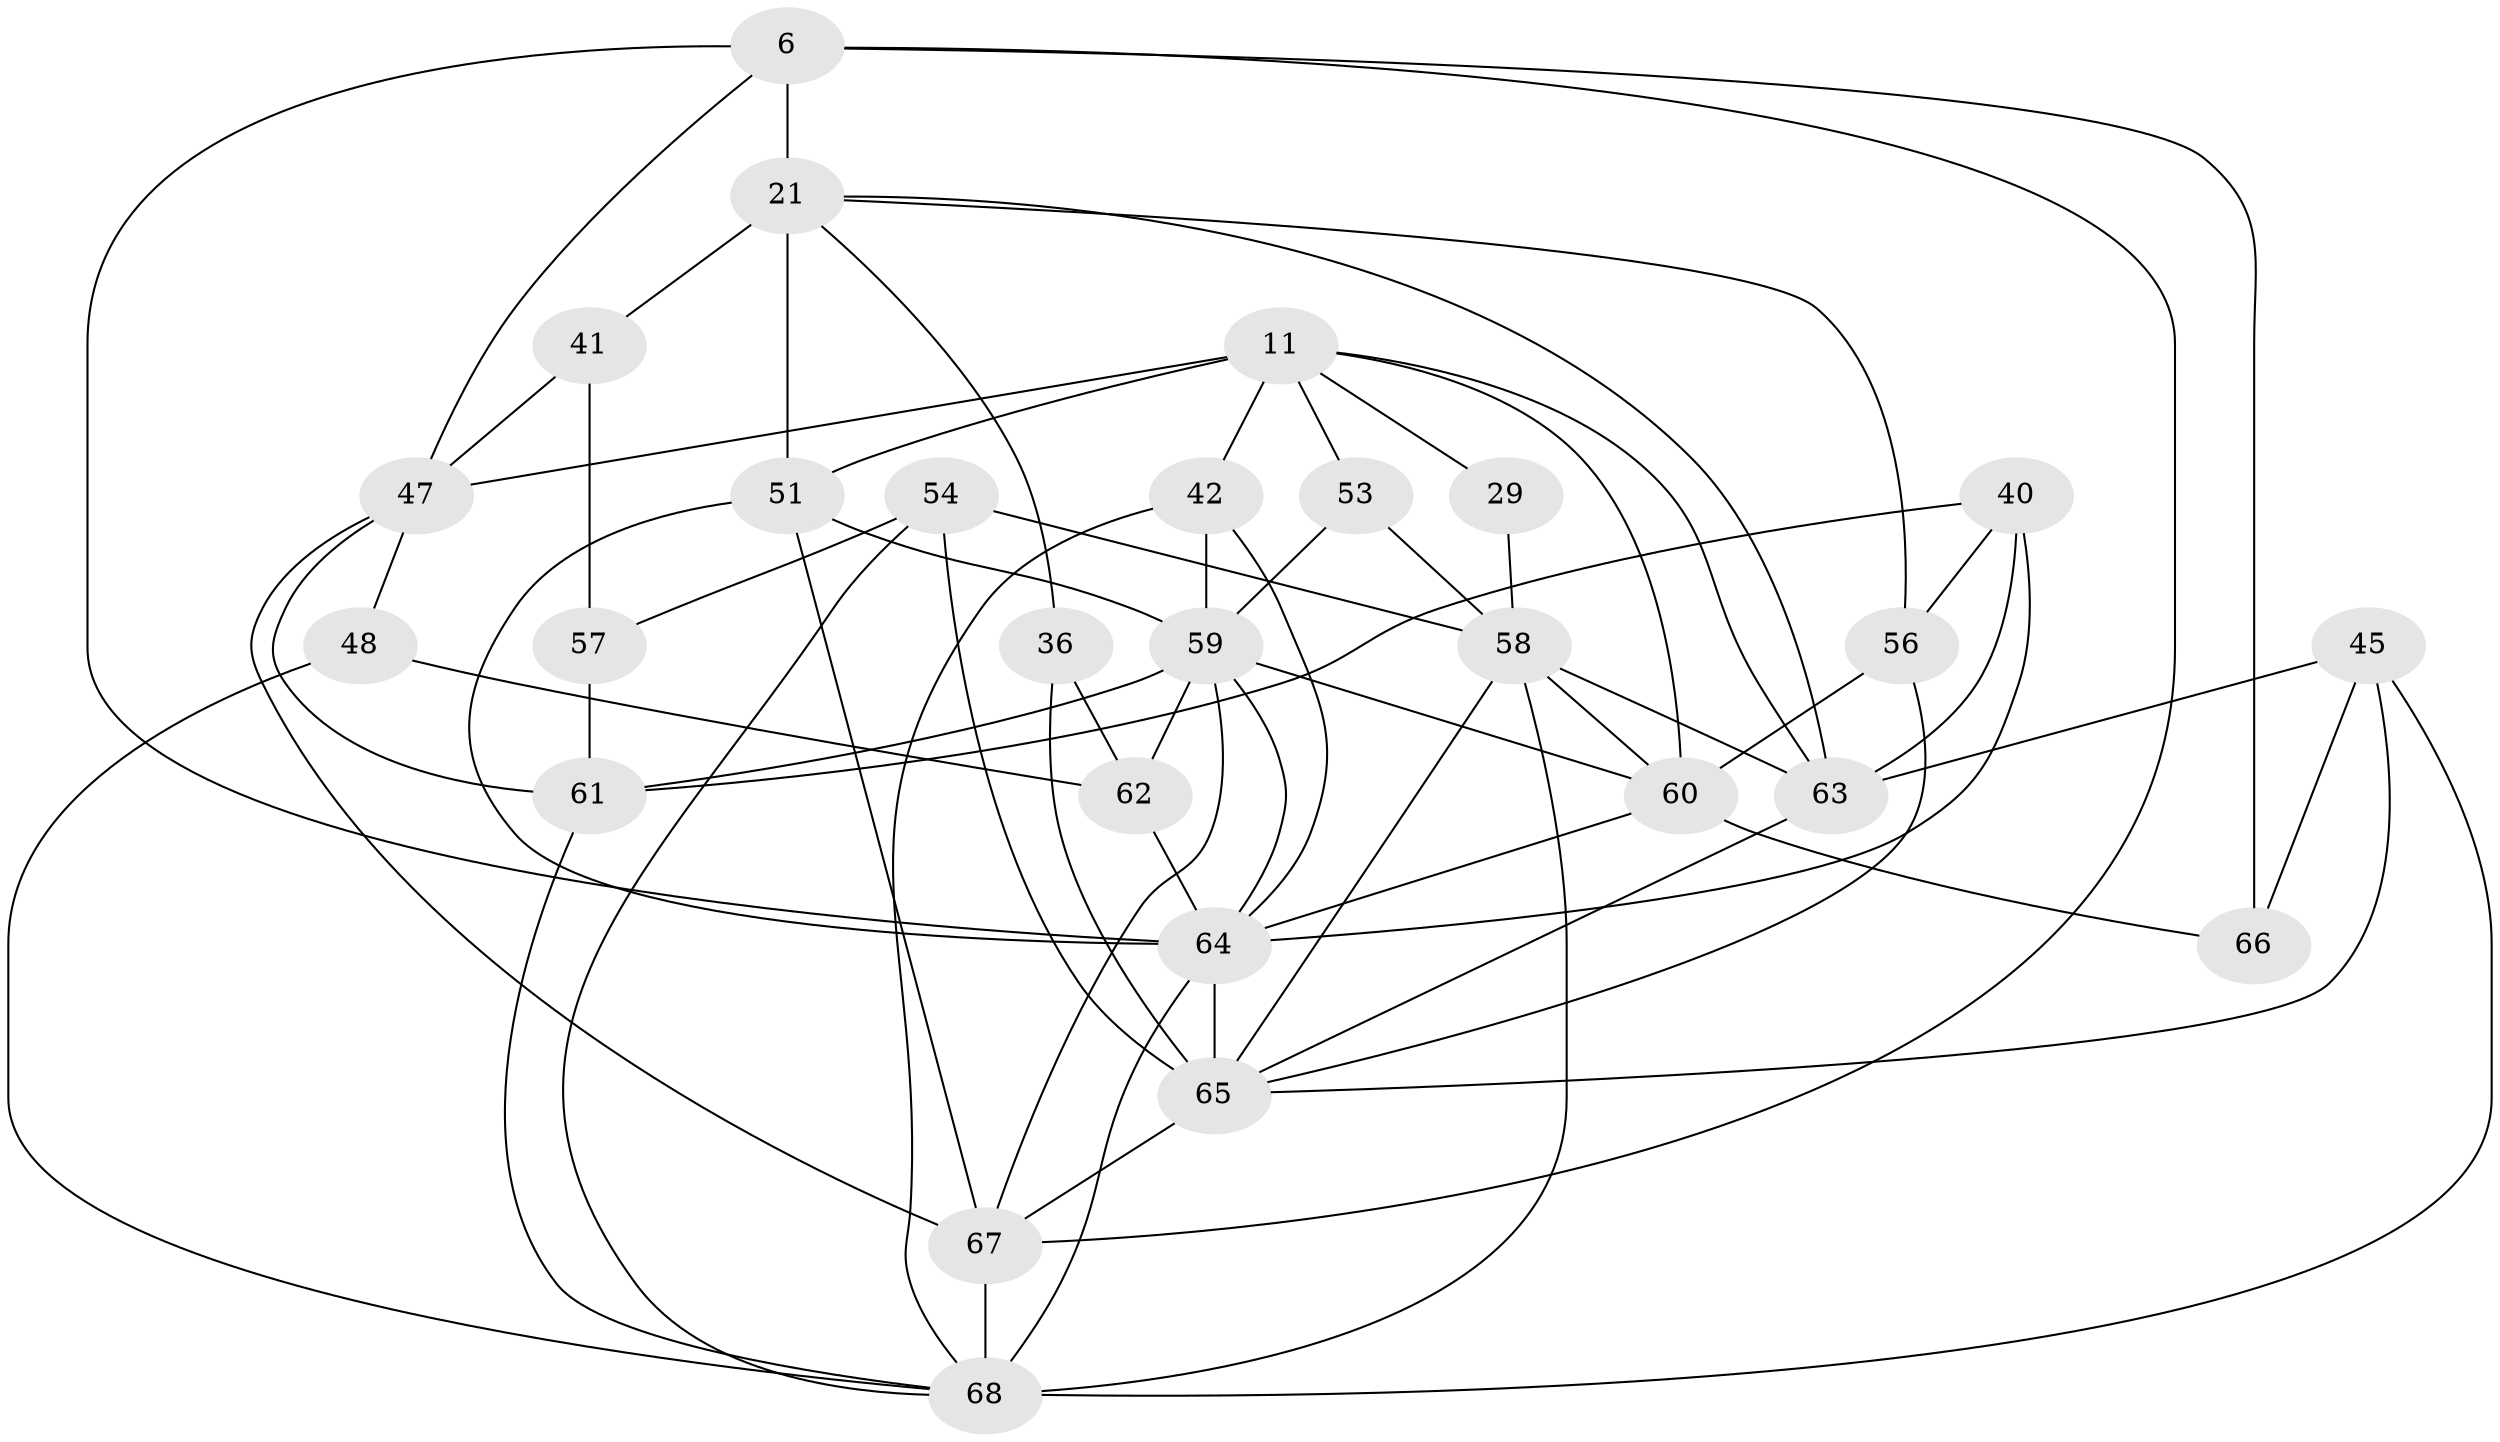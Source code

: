 // original degree distribution, {4: 0.27941176470588236, 3: 0.27941176470588236, 5: 0.16176470588235295, 7: 0.029411764705882353, 6: 0.10294117647058823, 10: 0.014705882352941176, 2: 0.1323529411764706}
// Generated by graph-tools (version 1.1) at 2025/53/03/04/25 21:53:45]
// undirected, 27 vertices, 68 edges
graph export_dot {
graph [start="1"]
  node [color=gray90,style=filled];
  6;
  11;
  21 [super="+2+20"];
  29 [super="+15"];
  36 [super="+33"];
  40;
  41;
  42 [super="+27"];
  45 [super="+32"];
  47 [super="+23+35"];
  48;
  51 [super="+5+17+25"];
  53;
  54 [super="+22"];
  56 [super="+31+43"];
  57;
  58 [super="+3+37"];
  59 [super="+28+52+55"];
  60;
  61 [super="+16"];
  62 [super="+19"];
  63 [super="+13"];
  64 [super="+50"];
  65 [super="+34+44"];
  66 [super="+9"];
  67 [super="+24+26+38+46"];
  68 [super="+7+12+49"];
  6 -- 47;
  6 -- 66;
  6 -- 21 [weight=2];
  6 -- 67;
  6 -- 64 [weight=2];
  11 -- 60;
  11 -- 29 [weight=2];
  11 -- 47 [weight=2];
  11 -- 53;
  11 -- 63;
  11 -- 51 [weight=2];
  11 -- 42;
  21 -- 41;
  21 -- 63;
  21 -- 51 [weight=2];
  21 -- 36;
  21 -- 56;
  29 -- 58;
  36 -- 62 [weight=2];
  36 -- 65 [weight=2];
  40 -- 63 [weight=2];
  40 -- 61;
  40 -- 56;
  40 -- 64;
  41 -- 57;
  41 -- 47;
  42 -- 64;
  42 -- 68;
  42 -- 59 [weight=2];
  45 -- 63 [weight=2];
  45 -- 68;
  45 -- 66;
  45 -- 65;
  47 -- 48 [weight=2];
  47 -- 61;
  47 -- 67;
  48 -- 62;
  48 -- 68;
  51 -- 59;
  51 -- 64;
  51 -- 67 [weight=3];
  53 -- 58;
  53 -- 59;
  54 -- 57;
  54 -- 68;
  54 -- 58 [weight=3];
  54 -- 65 [weight=2];
  56 -- 60;
  56 -- 65;
  57 -- 61 [weight=2];
  58 -- 65;
  58 -- 68 [weight=2];
  58 -- 60 [weight=2];
  58 -- 63;
  59 -- 62;
  59 -- 61;
  59 -- 67 [weight=2];
  59 -- 60;
  59 -- 64;
  60 -- 64;
  60 -- 66;
  61 -- 68;
  62 -- 64;
  63 -- 65;
  64 -- 65;
  64 -- 68;
  65 -- 67 [weight=4];
  67 -- 68 [weight=2];
}
